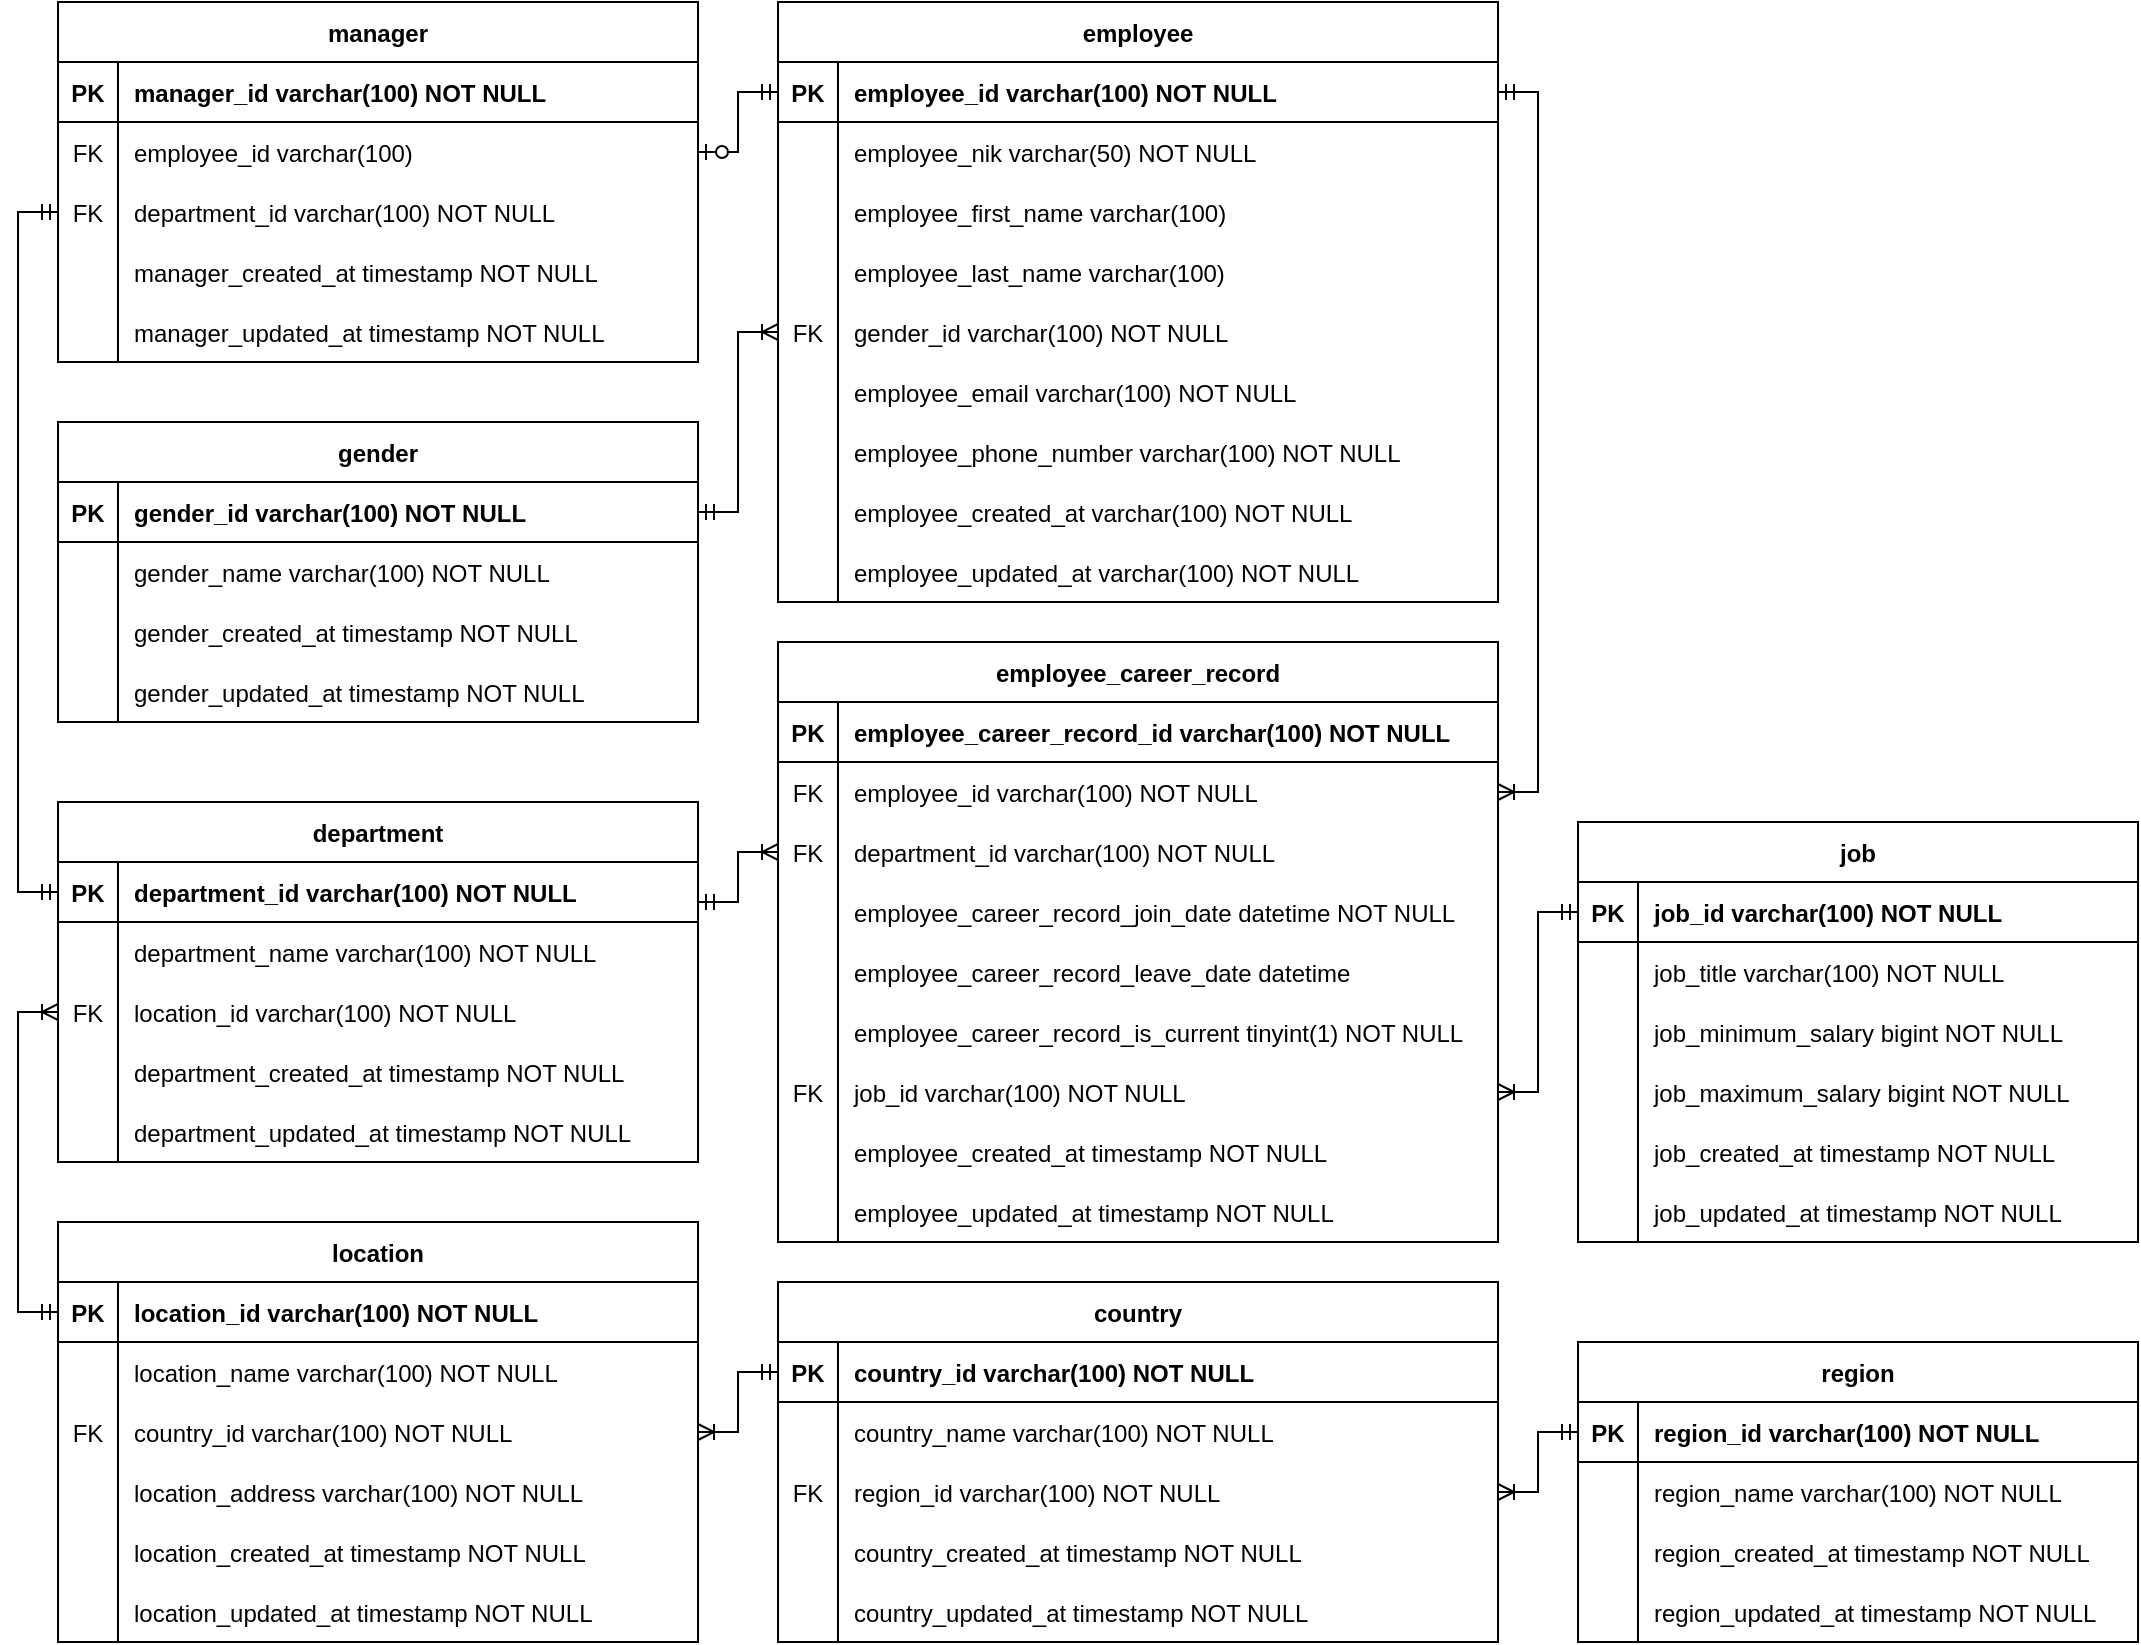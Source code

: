 <mxfile version="20.2.3" type="github">
  <diagram id="R2lEEEUBdFMjLlhIrx00" name="Page-1">
    <mxGraphModel dx="2128" dy="587" grid="1" gridSize="10" guides="1" tooltips="1" connect="1" arrows="1" fold="1" page="1" pageScale="1" pageWidth="850" pageHeight="1100" math="0" shadow="0" extFonts="Permanent Marker^https://fonts.googleapis.com/css?family=Permanent+Marker">
      <root>
        <mxCell id="0" />
        <mxCell id="1" parent="0" />
        <mxCell id="C-vyLk0tnHw3VtMMgP7b-23" value="employee" style="shape=table;startSize=30;container=1;collapsible=1;childLayout=tableLayout;fixedRows=1;rowLines=0;fontStyle=1;align=center;resizeLast=1;" parent="1" vertex="1">
          <mxGeometry x="-400" y="40" width="360" height="300" as="geometry" />
        </mxCell>
        <mxCell id="C-vyLk0tnHw3VtMMgP7b-24" value="" style="shape=partialRectangle;collapsible=0;dropTarget=0;pointerEvents=0;fillColor=none;points=[[0,0.5],[1,0.5]];portConstraint=eastwest;top=0;left=0;right=0;bottom=1;" parent="C-vyLk0tnHw3VtMMgP7b-23" vertex="1">
          <mxGeometry y="30" width="360" height="30" as="geometry" />
        </mxCell>
        <mxCell id="C-vyLk0tnHw3VtMMgP7b-25" value="PK" style="shape=partialRectangle;overflow=hidden;connectable=0;fillColor=none;top=0;left=0;bottom=0;right=0;fontStyle=1;" parent="C-vyLk0tnHw3VtMMgP7b-24" vertex="1">
          <mxGeometry width="30" height="30" as="geometry">
            <mxRectangle width="30" height="30" as="alternateBounds" />
          </mxGeometry>
        </mxCell>
        <mxCell id="C-vyLk0tnHw3VtMMgP7b-26" value="employee_id varchar(100) NOT NULL" style="shape=partialRectangle;overflow=hidden;connectable=0;fillColor=none;top=0;left=0;bottom=0;right=0;align=left;spacingLeft=6;fontStyle=1;" parent="C-vyLk0tnHw3VtMMgP7b-24" vertex="1">
          <mxGeometry x="30" width="330" height="30" as="geometry">
            <mxRectangle width="330" height="30" as="alternateBounds" />
          </mxGeometry>
        </mxCell>
        <mxCell id="C-vyLk0tnHw3VtMMgP7b-27" value="" style="shape=partialRectangle;collapsible=0;dropTarget=0;pointerEvents=0;fillColor=none;points=[[0,0.5],[1,0.5]];portConstraint=eastwest;top=0;left=0;right=0;bottom=0;" parent="C-vyLk0tnHw3VtMMgP7b-23" vertex="1">
          <mxGeometry y="60" width="360" height="30" as="geometry" />
        </mxCell>
        <mxCell id="C-vyLk0tnHw3VtMMgP7b-28" value="" style="shape=partialRectangle;overflow=hidden;connectable=0;fillColor=none;top=0;left=0;bottom=0;right=0;" parent="C-vyLk0tnHw3VtMMgP7b-27" vertex="1">
          <mxGeometry width="30" height="30" as="geometry">
            <mxRectangle width="30" height="30" as="alternateBounds" />
          </mxGeometry>
        </mxCell>
        <mxCell id="C-vyLk0tnHw3VtMMgP7b-29" value="employee_nik varchar(50) NOT NULL" style="shape=partialRectangle;overflow=hidden;connectable=0;fillColor=none;top=0;left=0;bottom=0;right=0;align=left;spacingLeft=6;points=[[0,0,0,0,0],[0,0.23,0,0,0],[0,0.5,0,0,0],[0,0.77,0,0,0],[0,1,0,0,0],[0.25,0,0,0,0],[0.25,1,0,0,0],[0.5,0,0,0,0],[0.5,1,0,0,0],[0.75,0,0,0,0],[0.75,1,0,0,0],[1,0,0,0,0],[1,0.27,0,0,0],[1,0.5,0,0,0],[1,0.77,0,0,0],[1,1,0,0,0]];" parent="C-vyLk0tnHw3VtMMgP7b-27" vertex="1">
          <mxGeometry x="30" width="330" height="30" as="geometry">
            <mxRectangle width="330" height="30" as="alternateBounds" />
          </mxGeometry>
        </mxCell>
        <mxCell id="ZlA72H0ykc_0ulimIhOE-7" value="" style="shape=partialRectangle;collapsible=0;dropTarget=0;pointerEvents=0;fillColor=none;points=[[0,0.5],[1,0.5]];portConstraint=eastwest;top=0;left=0;right=0;bottom=0;" parent="C-vyLk0tnHw3VtMMgP7b-23" vertex="1">
          <mxGeometry y="90" width="360" height="30" as="geometry" />
        </mxCell>
        <mxCell id="ZlA72H0ykc_0ulimIhOE-8" value="" style="shape=partialRectangle;overflow=hidden;connectable=0;fillColor=none;top=0;left=0;bottom=0;right=0;" parent="ZlA72H0ykc_0ulimIhOE-7" vertex="1">
          <mxGeometry width="30" height="30" as="geometry">
            <mxRectangle width="30" height="30" as="alternateBounds" />
          </mxGeometry>
        </mxCell>
        <mxCell id="ZlA72H0ykc_0ulimIhOE-9" value="employee_first_name varchar(100)" style="shape=partialRectangle;overflow=hidden;connectable=0;fillColor=none;top=0;left=0;bottom=0;right=0;align=left;spacingLeft=6;" parent="ZlA72H0ykc_0ulimIhOE-7" vertex="1">
          <mxGeometry x="30" width="330" height="30" as="geometry">
            <mxRectangle width="330" height="30" as="alternateBounds" />
          </mxGeometry>
        </mxCell>
        <mxCell id="ZlA72H0ykc_0ulimIhOE-1" value="" style="shape=partialRectangle;collapsible=0;dropTarget=0;pointerEvents=0;fillColor=none;points=[[0,0.5],[1,0.5]];portConstraint=eastwest;top=0;left=0;right=0;bottom=0;" parent="C-vyLk0tnHw3VtMMgP7b-23" vertex="1">
          <mxGeometry y="120" width="360" height="30" as="geometry" />
        </mxCell>
        <mxCell id="ZlA72H0ykc_0ulimIhOE-2" value="" style="shape=partialRectangle;overflow=hidden;connectable=0;fillColor=none;top=0;left=0;bottom=0;right=0;" parent="ZlA72H0ykc_0ulimIhOE-1" vertex="1">
          <mxGeometry width="30" height="30" as="geometry">
            <mxRectangle width="30" height="30" as="alternateBounds" />
          </mxGeometry>
        </mxCell>
        <mxCell id="ZlA72H0ykc_0ulimIhOE-3" value="employee_last_name varchar(100) " style="shape=partialRectangle;overflow=hidden;connectable=0;fillColor=none;top=0;left=0;bottom=0;right=0;align=left;spacingLeft=6;" parent="ZlA72H0ykc_0ulimIhOE-1" vertex="1">
          <mxGeometry x="30" width="330" height="30" as="geometry">
            <mxRectangle width="330" height="30" as="alternateBounds" />
          </mxGeometry>
        </mxCell>
        <mxCell id="ZlA72H0ykc_0ulimIhOE-4" value="" style="shape=partialRectangle;collapsible=0;dropTarget=0;pointerEvents=0;fillColor=none;points=[[0,0.5],[1,0.5]];portConstraint=eastwest;top=0;left=0;right=0;bottom=0;" parent="C-vyLk0tnHw3VtMMgP7b-23" vertex="1">
          <mxGeometry y="150" width="360" height="30" as="geometry" />
        </mxCell>
        <mxCell id="ZlA72H0ykc_0ulimIhOE-5" value="FK" style="shape=partialRectangle;overflow=hidden;connectable=0;fillColor=none;top=0;left=0;bottom=0;right=0;" parent="ZlA72H0ykc_0ulimIhOE-4" vertex="1">
          <mxGeometry width="30" height="30" as="geometry">
            <mxRectangle width="30" height="30" as="alternateBounds" />
          </mxGeometry>
        </mxCell>
        <mxCell id="ZlA72H0ykc_0ulimIhOE-6" value="gender_id varchar(100) NOT NULL" style="shape=partialRectangle;overflow=hidden;connectable=0;fillColor=none;top=0;left=0;bottom=0;right=0;align=left;spacingLeft=6;" parent="ZlA72H0ykc_0ulimIhOE-4" vertex="1">
          <mxGeometry x="30" width="330" height="30" as="geometry">
            <mxRectangle width="330" height="30" as="alternateBounds" />
          </mxGeometry>
        </mxCell>
        <mxCell id="ZlA72H0ykc_0ulimIhOE-37" value="" style="shape=partialRectangle;collapsible=0;dropTarget=0;pointerEvents=0;fillColor=none;points=[[0,0.5],[1,0.5]];portConstraint=eastwest;top=0;left=0;right=0;bottom=0;" parent="C-vyLk0tnHw3VtMMgP7b-23" vertex="1">
          <mxGeometry y="180" width="360" height="30" as="geometry" />
        </mxCell>
        <mxCell id="ZlA72H0ykc_0ulimIhOE-38" value="" style="shape=partialRectangle;overflow=hidden;connectable=0;fillColor=none;top=0;left=0;bottom=0;right=0;" parent="ZlA72H0ykc_0ulimIhOE-37" vertex="1">
          <mxGeometry width="30" height="30" as="geometry">
            <mxRectangle width="30" height="30" as="alternateBounds" />
          </mxGeometry>
        </mxCell>
        <mxCell id="ZlA72H0ykc_0ulimIhOE-39" value="employee_email varchar(100) NOT NULL" style="shape=partialRectangle;overflow=hidden;connectable=0;fillColor=none;top=0;left=0;bottom=0;right=0;align=left;spacingLeft=6;" parent="ZlA72H0ykc_0ulimIhOE-37" vertex="1">
          <mxGeometry x="30" width="330" height="30" as="geometry">
            <mxRectangle width="330" height="30" as="alternateBounds" />
          </mxGeometry>
        </mxCell>
        <mxCell id="ZlA72H0ykc_0ulimIhOE-40" value="" style="shape=partialRectangle;collapsible=0;dropTarget=0;pointerEvents=0;fillColor=none;points=[[0,0.5],[1,0.5]];portConstraint=eastwest;top=0;left=0;right=0;bottom=0;" parent="C-vyLk0tnHw3VtMMgP7b-23" vertex="1">
          <mxGeometry y="210" width="360" height="30" as="geometry" />
        </mxCell>
        <mxCell id="ZlA72H0ykc_0ulimIhOE-41" value="" style="shape=partialRectangle;overflow=hidden;connectable=0;fillColor=none;top=0;left=0;bottom=0;right=0;" parent="ZlA72H0ykc_0ulimIhOE-40" vertex="1">
          <mxGeometry width="30" height="30" as="geometry">
            <mxRectangle width="30" height="30" as="alternateBounds" />
          </mxGeometry>
        </mxCell>
        <mxCell id="ZlA72H0ykc_0ulimIhOE-42" value="employee_phone_number varchar(100) NOT NULL" style="shape=partialRectangle;overflow=hidden;connectable=0;fillColor=none;top=0;left=0;bottom=0;right=0;align=left;spacingLeft=6;" parent="ZlA72H0ykc_0ulimIhOE-40" vertex="1">
          <mxGeometry x="30" width="330" height="30" as="geometry">
            <mxRectangle width="330" height="30" as="alternateBounds" />
          </mxGeometry>
        </mxCell>
        <mxCell id="ZlA72H0ykc_0ulimIhOE-46" value="" style="shape=partialRectangle;collapsible=0;dropTarget=0;pointerEvents=0;fillColor=none;points=[[0,0.5],[1,0.5]];portConstraint=eastwest;top=0;left=0;right=0;bottom=0;" parent="C-vyLk0tnHw3VtMMgP7b-23" vertex="1">
          <mxGeometry y="240" width="360" height="30" as="geometry" />
        </mxCell>
        <mxCell id="ZlA72H0ykc_0ulimIhOE-47" value="" style="shape=partialRectangle;overflow=hidden;connectable=0;fillColor=none;top=0;left=0;bottom=0;right=0;" parent="ZlA72H0ykc_0ulimIhOE-46" vertex="1">
          <mxGeometry width="30" height="30" as="geometry">
            <mxRectangle width="30" height="30" as="alternateBounds" />
          </mxGeometry>
        </mxCell>
        <mxCell id="ZlA72H0ykc_0ulimIhOE-48" value="employee_created_at varchar(100) NOT NULL" style="shape=partialRectangle;overflow=hidden;connectable=0;fillColor=none;top=0;left=0;bottom=0;right=0;align=left;spacingLeft=6;" parent="ZlA72H0ykc_0ulimIhOE-46" vertex="1">
          <mxGeometry x="30" width="330" height="30" as="geometry">
            <mxRectangle width="330" height="30" as="alternateBounds" />
          </mxGeometry>
        </mxCell>
        <mxCell id="ZlA72H0ykc_0ulimIhOE-49" value="" style="shape=partialRectangle;collapsible=0;dropTarget=0;pointerEvents=0;fillColor=none;points=[[0,0.5],[1,0.5]];portConstraint=eastwest;top=0;left=0;right=0;bottom=0;" parent="C-vyLk0tnHw3VtMMgP7b-23" vertex="1">
          <mxGeometry y="270" width="360" height="30" as="geometry" />
        </mxCell>
        <mxCell id="ZlA72H0ykc_0ulimIhOE-50" value="" style="shape=partialRectangle;overflow=hidden;connectable=0;fillColor=none;top=0;left=0;bottom=0;right=0;" parent="ZlA72H0ykc_0ulimIhOE-49" vertex="1">
          <mxGeometry width="30" height="30" as="geometry">
            <mxRectangle width="30" height="30" as="alternateBounds" />
          </mxGeometry>
        </mxCell>
        <mxCell id="ZlA72H0ykc_0ulimIhOE-51" value="employee_updated_at varchar(100) NOT NULL" style="shape=partialRectangle;overflow=hidden;connectable=0;fillColor=none;top=0;left=0;bottom=0;right=0;align=left;spacingLeft=6;" parent="ZlA72H0ykc_0ulimIhOE-49" vertex="1">
          <mxGeometry x="30" width="330" height="30" as="geometry">
            <mxRectangle width="330" height="30" as="alternateBounds" />
          </mxGeometry>
        </mxCell>
        <mxCell id="ZlA72H0ykc_0ulimIhOE-10" value="gender" style="shape=table;startSize=30;container=1;collapsible=1;childLayout=tableLayout;fixedRows=1;rowLines=0;fontStyle=1;align=center;resizeLast=1;" parent="1" vertex="1">
          <mxGeometry x="-760" y="250" width="320" height="150" as="geometry" />
        </mxCell>
        <mxCell id="ZlA72H0ykc_0ulimIhOE-11" value="" style="shape=partialRectangle;collapsible=0;dropTarget=0;pointerEvents=0;fillColor=none;points=[[0,0.5],[1,0.5]];portConstraint=eastwest;top=0;left=0;right=0;bottom=1;" parent="ZlA72H0ykc_0ulimIhOE-10" vertex="1">
          <mxGeometry y="30" width="320" height="30" as="geometry" />
        </mxCell>
        <mxCell id="ZlA72H0ykc_0ulimIhOE-12" value="PK" style="shape=partialRectangle;overflow=hidden;connectable=0;fillColor=none;top=0;left=0;bottom=0;right=0;fontStyle=1;" parent="ZlA72H0ykc_0ulimIhOE-11" vertex="1">
          <mxGeometry width="30" height="30" as="geometry">
            <mxRectangle width="30" height="30" as="alternateBounds" />
          </mxGeometry>
        </mxCell>
        <mxCell id="ZlA72H0ykc_0ulimIhOE-13" value="gender_id varchar(100) NOT NULL " style="shape=partialRectangle;overflow=hidden;connectable=0;fillColor=none;top=0;left=0;bottom=0;right=0;align=left;spacingLeft=6;fontStyle=1;" parent="ZlA72H0ykc_0ulimIhOE-11" vertex="1">
          <mxGeometry x="30" width="290" height="30" as="geometry">
            <mxRectangle width="290" height="30" as="alternateBounds" />
          </mxGeometry>
        </mxCell>
        <mxCell id="ZlA72H0ykc_0ulimIhOE-14" value="" style="shape=partialRectangle;collapsible=0;dropTarget=0;pointerEvents=0;fillColor=none;points=[[0,0.5],[1,0.5]];portConstraint=eastwest;top=0;left=0;right=0;bottom=0;" parent="ZlA72H0ykc_0ulimIhOE-10" vertex="1">
          <mxGeometry y="60" width="320" height="30" as="geometry" />
        </mxCell>
        <mxCell id="ZlA72H0ykc_0ulimIhOE-15" value="" style="shape=partialRectangle;overflow=hidden;connectable=0;fillColor=none;top=0;left=0;bottom=0;right=0;" parent="ZlA72H0ykc_0ulimIhOE-14" vertex="1">
          <mxGeometry width="30" height="30" as="geometry">
            <mxRectangle width="30" height="30" as="alternateBounds" />
          </mxGeometry>
        </mxCell>
        <mxCell id="ZlA72H0ykc_0ulimIhOE-16" value="gender_name varchar(100) NOT NULL" style="shape=partialRectangle;overflow=hidden;connectable=0;fillColor=none;top=0;left=0;bottom=0;right=0;align=left;spacingLeft=6;" parent="ZlA72H0ykc_0ulimIhOE-14" vertex="1">
          <mxGeometry x="30" width="290" height="30" as="geometry">
            <mxRectangle width="290" height="30" as="alternateBounds" />
          </mxGeometry>
        </mxCell>
        <mxCell id="ZlA72H0ykc_0ulimIhOE-17" value="" style="shape=partialRectangle;collapsible=0;dropTarget=0;pointerEvents=0;fillColor=none;points=[[0,0.5],[1,0.5]];portConstraint=eastwest;top=0;left=0;right=0;bottom=0;" parent="ZlA72H0ykc_0ulimIhOE-10" vertex="1">
          <mxGeometry y="90" width="320" height="30" as="geometry" />
        </mxCell>
        <mxCell id="ZlA72H0ykc_0ulimIhOE-18" value="" style="shape=partialRectangle;overflow=hidden;connectable=0;fillColor=none;top=0;left=0;bottom=0;right=0;" parent="ZlA72H0ykc_0ulimIhOE-17" vertex="1">
          <mxGeometry width="30" height="30" as="geometry">
            <mxRectangle width="30" height="30" as="alternateBounds" />
          </mxGeometry>
        </mxCell>
        <mxCell id="ZlA72H0ykc_0ulimIhOE-19" value="gender_created_at timestamp NOT NULL" style="shape=partialRectangle;overflow=hidden;connectable=0;fillColor=none;top=0;left=0;bottom=0;right=0;align=left;spacingLeft=6;" parent="ZlA72H0ykc_0ulimIhOE-17" vertex="1">
          <mxGeometry x="30" width="290" height="30" as="geometry">
            <mxRectangle width="290" height="30" as="alternateBounds" />
          </mxGeometry>
        </mxCell>
        <mxCell id="ZlA72H0ykc_0ulimIhOE-20" value="" style="shape=partialRectangle;collapsible=0;dropTarget=0;pointerEvents=0;fillColor=none;points=[[0,0.5],[1,0.5]];portConstraint=eastwest;top=0;left=0;right=0;bottom=0;" parent="ZlA72H0ykc_0ulimIhOE-10" vertex="1">
          <mxGeometry y="120" width="320" height="30" as="geometry" />
        </mxCell>
        <mxCell id="ZlA72H0ykc_0ulimIhOE-21" value="" style="shape=partialRectangle;overflow=hidden;connectable=0;fillColor=none;top=0;left=0;bottom=0;right=0;" parent="ZlA72H0ykc_0ulimIhOE-20" vertex="1">
          <mxGeometry width="30" height="30" as="geometry">
            <mxRectangle width="30" height="30" as="alternateBounds" />
          </mxGeometry>
        </mxCell>
        <mxCell id="ZlA72H0ykc_0ulimIhOE-22" value="gender_updated_at timestamp NOT NULL" style="shape=partialRectangle;overflow=hidden;connectable=0;fillColor=none;top=0;left=0;bottom=0;right=0;align=left;spacingLeft=6;" parent="ZlA72H0ykc_0ulimIhOE-20" vertex="1">
          <mxGeometry x="30" width="290" height="30" as="geometry">
            <mxRectangle width="290" height="30" as="alternateBounds" />
          </mxGeometry>
        </mxCell>
        <mxCell id="ZlA72H0ykc_0ulimIhOE-87" value="department" style="shape=table;startSize=30;container=1;collapsible=1;childLayout=tableLayout;fixedRows=1;rowLines=0;fontStyle=1;align=center;resizeLast=1;" parent="1" vertex="1">
          <mxGeometry x="-760" y="440" width="320" height="180" as="geometry" />
        </mxCell>
        <mxCell id="ZlA72H0ykc_0ulimIhOE-88" value="" style="shape=partialRectangle;collapsible=0;dropTarget=0;pointerEvents=0;fillColor=none;points=[[0,0.5],[1,0.5]];portConstraint=eastwest;top=0;left=0;right=0;bottom=1;" parent="ZlA72H0ykc_0ulimIhOE-87" vertex="1">
          <mxGeometry y="30" width="320" height="30" as="geometry" />
        </mxCell>
        <mxCell id="ZlA72H0ykc_0ulimIhOE-89" value="PK" style="shape=partialRectangle;overflow=hidden;connectable=0;fillColor=none;top=0;left=0;bottom=0;right=0;fontStyle=1;" parent="ZlA72H0ykc_0ulimIhOE-88" vertex="1">
          <mxGeometry width="30" height="30" as="geometry">
            <mxRectangle width="30" height="30" as="alternateBounds" />
          </mxGeometry>
        </mxCell>
        <mxCell id="ZlA72H0ykc_0ulimIhOE-90" value="department_id varchar(100) NOT NULL " style="shape=partialRectangle;overflow=hidden;connectable=0;fillColor=none;top=0;left=0;bottom=0;right=0;align=left;spacingLeft=6;fontStyle=1;" parent="ZlA72H0ykc_0ulimIhOE-88" vertex="1">
          <mxGeometry x="30" width="290" height="30" as="geometry">
            <mxRectangle width="290" height="30" as="alternateBounds" />
          </mxGeometry>
        </mxCell>
        <mxCell id="ZlA72H0ykc_0ulimIhOE-91" value="" style="shape=partialRectangle;collapsible=0;dropTarget=0;pointerEvents=0;fillColor=none;points=[[0,0.5],[1,0.5]];portConstraint=eastwest;top=0;left=0;right=0;bottom=0;" parent="ZlA72H0ykc_0ulimIhOE-87" vertex="1">
          <mxGeometry y="60" width="320" height="30" as="geometry" />
        </mxCell>
        <mxCell id="ZlA72H0ykc_0ulimIhOE-92" value="" style="shape=partialRectangle;overflow=hidden;connectable=0;fillColor=none;top=0;left=0;bottom=0;right=0;" parent="ZlA72H0ykc_0ulimIhOE-91" vertex="1">
          <mxGeometry width="30" height="30" as="geometry">
            <mxRectangle width="30" height="30" as="alternateBounds" />
          </mxGeometry>
        </mxCell>
        <mxCell id="ZlA72H0ykc_0ulimIhOE-93" value="department_name varchar(100) NOT NULL" style="shape=partialRectangle;overflow=hidden;connectable=0;fillColor=none;top=0;left=0;bottom=0;right=0;align=left;spacingLeft=6;" parent="ZlA72H0ykc_0ulimIhOE-91" vertex="1">
          <mxGeometry x="30" width="290" height="30" as="geometry">
            <mxRectangle width="290" height="30" as="alternateBounds" />
          </mxGeometry>
        </mxCell>
        <mxCell id="ZlA72H0ykc_0ulimIhOE-162" value="" style="shape=partialRectangle;collapsible=0;dropTarget=0;pointerEvents=0;fillColor=none;points=[[0,0.5],[1,0.5]];portConstraint=eastwest;top=0;left=0;right=0;bottom=0;" parent="ZlA72H0ykc_0ulimIhOE-87" vertex="1">
          <mxGeometry y="90" width="320" height="30" as="geometry" />
        </mxCell>
        <mxCell id="ZlA72H0ykc_0ulimIhOE-163" value="FK" style="shape=partialRectangle;overflow=hidden;connectable=0;fillColor=none;top=0;left=0;bottom=0;right=0;" parent="ZlA72H0ykc_0ulimIhOE-162" vertex="1">
          <mxGeometry width="30" height="30" as="geometry">
            <mxRectangle width="30" height="30" as="alternateBounds" />
          </mxGeometry>
        </mxCell>
        <mxCell id="ZlA72H0ykc_0ulimIhOE-164" value="location_id varchar(100) NOT NULL" style="shape=partialRectangle;overflow=hidden;connectable=0;fillColor=none;top=0;left=0;bottom=0;right=0;align=left;spacingLeft=6;" parent="ZlA72H0ykc_0ulimIhOE-162" vertex="1">
          <mxGeometry x="30" width="290" height="30" as="geometry">
            <mxRectangle width="290" height="30" as="alternateBounds" />
          </mxGeometry>
        </mxCell>
        <mxCell id="ZlA72H0ykc_0ulimIhOE-94" value="" style="shape=partialRectangle;collapsible=0;dropTarget=0;pointerEvents=0;fillColor=none;points=[[0,0.5],[1,0.5]];portConstraint=eastwest;top=0;left=0;right=0;bottom=0;" parent="ZlA72H0ykc_0ulimIhOE-87" vertex="1">
          <mxGeometry y="120" width="320" height="30" as="geometry" />
        </mxCell>
        <mxCell id="ZlA72H0ykc_0ulimIhOE-95" value="" style="shape=partialRectangle;overflow=hidden;connectable=0;fillColor=none;top=0;left=0;bottom=0;right=0;" parent="ZlA72H0ykc_0ulimIhOE-94" vertex="1">
          <mxGeometry width="30" height="30" as="geometry">
            <mxRectangle width="30" height="30" as="alternateBounds" />
          </mxGeometry>
        </mxCell>
        <mxCell id="ZlA72H0ykc_0ulimIhOE-96" value="department_created_at timestamp NOT NULL" style="shape=partialRectangle;overflow=hidden;connectable=0;fillColor=none;top=0;left=0;bottom=0;right=0;align=left;spacingLeft=6;" parent="ZlA72H0ykc_0ulimIhOE-94" vertex="1">
          <mxGeometry x="30" width="290" height="30" as="geometry">
            <mxRectangle width="290" height="30" as="alternateBounds" />
          </mxGeometry>
        </mxCell>
        <mxCell id="ZlA72H0ykc_0ulimIhOE-97" value="" style="shape=partialRectangle;collapsible=0;dropTarget=0;pointerEvents=0;fillColor=none;points=[[0,0.5],[1,0.5]];portConstraint=eastwest;top=0;left=0;right=0;bottom=0;" parent="ZlA72H0ykc_0ulimIhOE-87" vertex="1">
          <mxGeometry y="150" width="320" height="30" as="geometry" />
        </mxCell>
        <mxCell id="ZlA72H0ykc_0ulimIhOE-98" value="" style="shape=partialRectangle;overflow=hidden;connectable=0;fillColor=none;top=0;left=0;bottom=0;right=0;" parent="ZlA72H0ykc_0ulimIhOE-97" vertex="1">
          <mxGeometry width="30" height="30" as="geometry">
            <mxRectangle width="30" height="30" as="alternateBounds" />
          </mxGeometry>
        </mxCell>
        <mxCell id="ZlA72H0ykc_0ulimIhOE-99" value="department_updated_at timestamp NOT NULL" style="shape=partialRectangle;overflow=hidden;connectable=0;fillColor=none;top=0;left=0;bottom=0;right=0;align=left;spacingLeft=6;" parent="ZlA72H0ykc_0ulimIhOE-97" vertex="1">
          <mxGeometry x="30" width="290" height="30" as="geometry">
            <mxRectangle width="290" height="30" as="alternateBounds" />
          </mxGeometry>
        </mxCell>
        <mxCell id="ZlA72H0ykc_0ulimIhOE-100" value="manager" style="shape=table;startSize=30;container=1;collapsible=1;childLayout=tableLayout;fixedRows=1;rowLines=0;fontStyle=1;align=center;resizeLast=1;" parent="1" vertex="1">
          <mxGeometry x="-760" y="40" width="320" height="180" as="geometry" />
        </mxCell>
        <mxCell id="ZlA72H0ykc_0ulimIhOE-101" value="" style="shape=partialRectangle;collapsible=0;dropTarget=0;pointerEvents=0;fillColor=none;points=[[0,0.5],[1,0.5]];portConstraint=eastwest;top=0;left=0;right=0;bottom=1;" parent="ZlA72H0ykc_0ulimIhOE-100" vertex="1">
          <mxGeometry y="30" width="320" height="30" as="geometry" />
        </mxCell>
        <mxCell id="ZlA72H0ykc_0ulimIhOE-102" value="PK" style="shape=partialRectangle;overflow=hidden;connectable=0;fillColor=none;top=0;left=0;bottom=0;right=0;fontStyle=1;" parent="ZlA72H0ykc_0ulimIhOE-101" vertex="1">
          <mxGeometry width="30" height="30" as="geometry">
            <mxRectangle width="30" height="30" as="alternateBounds" />
          </mxGeometry>
        </mxCell>
        <mxCell id="ZlA72H0ykc_0ulimIhOE-103" value="manager_id varchar(100) NOT NULL " style="shape=partialRectangle;overflow=hidden;connectable=0;fillColor=none;top=0;left=0;bottom=0;right=0;align=left;spacingLeft=6;fontStyle=1;" parent="ZlA72H0ykc_0ulimIhOE-101" vertex="1">
          <mxGeometry x="30" width="290" height="30" as="geometry">
            <mxRectangle width="290" height="30" as="alternateBounds" />
          </mxGeometry>
        </mxCell>
        <mxCell id="ZlA72H0ykc_0ulimIhOE-104" value="" style="shape=partialRectangle;collapsible=0;dropTarget=0;pointerEvents=0;fillColor=none;points=[[0,0.5],[1,0.5]];portConstraint=eastwest;top=0;left=0;right=0;bottom=0;" parent="ZlA72H0ykc_0ulimIhOE-100" vertex="1">
          <mxGeometry y="60" width="320" height="30" as="geometry" />
        </mxCell>
        <mxCell id="ZlA72H0ykc_0ulimIhOE-105" value="FK" style="shape=partialRectangle;overflow=hidden;connectable=0;fillColor=none;top=0;left=0;bottom=0;right=0;" parent="ZlA72H0ykc_0ulimIhOE-104" vertex="1">
          <mxGeometry width="30" height="30" as="geometry">
            <mxRectangle width="30" height="30" as="alternateBounds" />
          </mxGeometry>
        </mxCell>
        <mxCell id="ZlA72H0ykc_0ulimIhOE-106" value="employee_id varchar(100)" style="shape=partialRectangle;overflow=hidden;connectable=0;fillColor=none;top=0;left=0;bottom=0;right=0;align=left;spacingLeft=6;" parent="ZlA72H0ykc_0ulimIhOE-104" vertex="1">
          <mxGeometry x="30" width="290" height="30" as="geometry">
            <mxRectangle width="290" height="30" as="alternateBounds" />
          </mxGeometry>
        </mxCell>
        <mxCell id="ZlA72H0ykc_0ulimIhOE-113" value="" style="shape=partialRectangle;collapsible=0;dropTarget=0;pointerEvents=0;fillColor=none;points=[[0,0.5],[1,0.5]];portConstraint=eastwest;top=0;left=0;right=0;bottom=0;" parent="ZlA72H0ykc_0ulimIhOE-100" vertex="1">
          <mxGeometry y="90" width="320" height="30" as="geometry" />
        </mxCell>
        <mxCell id="ZlA72H0ykc_0ulimIhOE-114" value="FK" style="shape=partialRectangle;overflow=hidden;connectable=0;fillColor=none;top=0;left=0;bottom=0;right=0;" parent="ZlA72H0ykc_0ulimIhOE-113" vertex="1">
          <mxGeometry width="30" height="30" as="geometry">
            <mxRectangle width="30" height="30" as="alternateBounds" />
          </mxGeometry>
        </mxCell>
        <mxCell id="ZlA72H0ykc_0ulimIhOE-115" value="department_id varchar(100) NOT NULL" style="shape=partialRectangle;overflow=hidden;connectable=0;fillColor=none;top=0;left=0;bottom=0;right=0;align=left;spacingLeft=6;" parent="ZlA72H0ykc_0ulimIhOE-113" vertex="1">
          <mxGeometry x="30" width="290" height="30" as="geometry">
            <mxRectangle width="290" height="30" as="alternateBounds" />
          </mxGeometry>
        </mxCell>
        <mxCell id="ZlA72H0ykc_0ulimIhOE-107" value="" style="shape=partialRectangle;collapsible=0;dropTarget=0;pointerEvents=0;fillColor=none;points=[[0,0.5],[1,0.5]];portConstraint=eastwest;top=0;left=0;right=0;bottom=0;" parent="ZlA72H0ykc_0ulimIhOE-100" vertex="1">
          <mxGeometry y="120" width="320" height="30" as="geometry" />
        </mxCell>
        <mxCell id="ZlA72H0ykc_0ulimIhOE-108" value="" style="shape=partialRectangle;overflow=hidden;connectable=0;fillColor=none;top=0;left=0;bottom=0;right=0;" parent="ZlA72H0ykc_0ulimIhOE-107" vertex="1">
          <mxGeometry width="30" height="30" as="geometry">
            <mxRectangle width="30" height="30" as="alternateBounds" />
          </mxGeometry>
        </mxCell>
        <mxCell id="ZlA72H0ykc_0ulimIhOE-109" value="manager_created_at timestamp NOT NULL" style="shape=partialRectangle;overflow=hidden;connectable=0;fillColor=none;top=0;left=0;bottom=0;right=0;align=left;spacingLeft=6;" parent="ZlA72H0ykc_0ulimIhOE-107" vertex="1">
          <mxGeometry x="30" width="290" height="30" as="geometry">
            <mxRectangle width="290" height="30" as="alternateBounds" />
          </mxGeometry>
        </mxCell>
        <mxCell id="ZlA72H0ykc_0ulimIhOE-110" value="" style="shape=partialRectangle;collapsible=0;dropTarget=0;pointerEvents=0;fillColor=none;points=[[0,0.5],[1,0.5]];portConstraint=eastwest;top=0;left=0;right=0;bottom=0;" parent="ZlA72H0ykc_0ulimIhOE-100" vertex="1">
          <mxGeometry y="150" width="320" height="30" as="geometry" />
        </mxCell>
        <mxCell id="ZlA72H0ykc_0ulimIhOE-111" value="" style="shape=partialRectangle;overflow=hidden;connectable=0;fillColor=none;top=0;left=0;bottom=0;right=0;" parent="ZlA72H0ykc_0ulimIhOE-110" vertex="1">
          <mxGeometry width="30" height="30" as="geometry">
            <mxRectangle width="30" height="30" as="alternateBounds" />
          </mxGeometry>
        </mxCell>
        <mxCell id="ZlA72H0ykc_0ulimIhOE-112" value="manager_updated_at timestamp NOT NULL" style="shape=partialRectangle;overflow=hidden;connectable=0;fillColor=none;top=0;left=0;bottom=0;right=0;align=left;spacingLeft=6;" parent="ZlA72H0ykc_0ulimIhOE-110" vertex="1">
          <mxGeometry x="30" width="290" height="30" as="geometry">
            <mxRectangle width="290" height="30" as="alternateBounds" />
          </mxGeometry>
        </mxCell>
        <mxCell id="ZlA72H0ykc_0ulimIhOE-117" value="employee_career_record" style="shape=table;startSize=30;container=1;collapsible=1;childLayout=tableLayout;fixedRows=1;rowLines=0;fontStyle=1;align=center;resizeLast=1;" parent="1" vertex="1">
          <mxGeometry x="-400" y="360" width="360" height="300" as="geometry" />
        </mxCell>
        <mxCell id="ZlA72H0ykc_0ulimIhOE-118" value="" style="shape=partialRectangle;collapsible=0;dropTarget=0;pointerEvents=0;fillColor=none;points=[[0,0.5],[1,0.5]];portConstraint=eastwest;top=0;left=0;right=0;bottom=1;" parent="ZlA72H0ykc_0ulimIhOE-117" vertex="1">
          <mxGeometry y="30" width="360" height="30" as="geometry" />
        </mxCell>
        <mxCell id="ZlA72H0ykc_0ulimIhOE-119" value="PK" style="shape=partialRectangle;overflow=hidden;connectable=0;fillColor=none;top=0;left=0;bottom=0;right=0;fontStyle=1;" parent="ZlA72H0ykc_0ulimIhOE-118" vertex="1">
          <mxGeometry width="30" height="30" as="geometry">
            <mxRectangle width="30" height="30" as="alternateBounds" />
          </mxGeometry>
        </mxCell>
        <mxCell id="ZlA72H0ykc_0ulimIhOE-120" value="employee_career_record_id varchar(100) NOT NULL " style="shape=partialRectangle;overflow=hidden;connectable=0;fillColor=none;top=0;left=0;bottom=0;right=0;align=left;spacingLeft=6;fontStyle=1;" parent="ZlA72H0ykc_0ulimIhOE-118" vertex="1">
          <mxGeometry x="30" width="330" height="30" as="geometry">
            <mxRectangle width="330" height="30" as="alternateBounds" />
          </mxGeometry>
        </mxCell>
        <mxCell id="ZlA72H0ykc_0ulimIhOE-121" value="" style="shape=partialRectangle;collapsible=0;dropTarget=0;pointerEvents=0;fillColor=none;points=[[0,0.5],[1,0.5]];portConstraint=eastwest;top=0;left=0;right=0;bottom=0;" parent="ZlA72H0ykc_0ulimIhOE-117" vertex="1">
          <mxGeometry y="60" width="360" height="30" as="geometry" />
        </mxCell>
        <mxCell id="ZlA72H0ykc_0ulimIhOE-122" value="FK" style="shape=partialRectangle;overflow=hidden;connectable=0;fillColor=none;top=0;left=0;bottom=0;right=0;" parent="ZlA72H0ykc_0ulimIhOE-121" vertex="1">
          <mxGeometry width="30" height="30" as="geometry">
            <mxRectangle width="30" height="30" as="alternateBounds" />
          </mxGeometry>
        </mxCell>
        <mxCell id="ZlA72H0ykc_0ulimIhOE-123" value="employee_id varchar(100) NOT NULL" style="shape=partialRectangle;overflow=hidden;connectable=0;fillColor=none;top=0;left=0;bottom=0;right=0;align=left;spacingLeft=6;" parent="ZlA72H0ykc_0ulimIhOE-121" vertex="1">
          <mxGeometry x="30" width="330" height="30" as="geometry">
            <mxRectangle width="330" height="30" as="alternateBounds" />
          </mxGeometry>
        </mxCell>
        <mxCell id="ZlA72H0ykc_0ulimIhOE-132" value="" style="shape=partialRectangle;collapsible=0;dropTarget=0;pointerEvents=0;fillColor=none;points=[[0,0.5],[1,0.5]];portConstraint=eastwest;top=0;left=0;right=0;bottom=0;" parent="ZlA72H0ykc_0ulimIhOE-117" vertex="1">
          <mxGeometry y="90" width="360" height="30" as="geometry" />
        </mxCell>
        <mxCell id="ZlA72H0ykc_0ulimIhOE-133" value="FK" style="shape=partialRectangle;overflow=hidden;connectable=0;fillColor=none;top=0;left=0;bottom=0;right=0;" parent="ZlA72H0ykc_0ulimIhOE-132" vertex="1">
          <mxGeometry width="30" height="30" as="geometry">
            <mxRectangle width="30" height="30" as="alternateBounds" />
          </mxGeometry>
        </mxCell>
        <mxCell id="ZlA72H0ykc_0ulimIhOE-134" value="department_id varchar(100) NOT NULL" style="shape=partialRectangle;overflow=hidden;connectable=0;fillColor=none;top=0;left=0;bottom=0;right=0;align=left;spacingLeft=6;" parent="ZlA72H0ykc_0ulimIhOE-132" vertex="1">
          <mxGeometry x="30" width="330" height="30" as="geometry">
            <mxRectangle width="330" height="30" as="alternateBounds" />
          </mxGeometry>
        </mxCell>
        <mxCell id="ZlA72H0ykc_0ulimIhOE-137" value="" style="shape=partialRectangle;collapsible=0;dropTarget=0;pointerEvents=0;fillColor=none;points=[[0,0.5],[1,0.5]];portConstraint=eastwest;top=0;left=0;right=0;bottom=0;" parent="ZlA72H0ykc_0ulimIhOE-117" vertex="1">
          <mxGeometry y="120" width="360" height="30" as="geometry" />
        </mxCell>
        <mxCell id="ZlA72H0ykc_0ulimIhOE-138" value="" style="shape=partialRectangle;overflow=hidden;connectable=0;fillColor=none;top=0;left=0;bottom=0;right=0;" parent="ZlA72H0ykc_0ulimIhOE-137" vertex="1">
          <mxGeometry width="30" height="30" as="geometry">
            <mxRectangle width="30" height="30" as="alternateBounds" />
          </mxGeometry>
        </mxCell>
        <mxCell id="ZlA72H0ykc_0ulimIhOE-139" value="employee_career_record_join_date datetime NOT NULL" style="shape=partialRectangle;overflow=hidden;connectable=0;fillColor=none;top=0;left=0;bottom=0;right=0;align=left;spacingLeft=6;" parent="ZlA72H0ykc_0ulimIhOE-137" vertex="1">
          <mxGeometry x="30" width="330" height="30" as="geometry">
            <mxRectangle width="330" height="30" as="alternateBounds" />
          </mxGeometry>
        </mxCell>
        <mxCell id="ZlA72H0ykc_0ulimIhOE-140" value="" style="shape=partialRectangle;collapsible=0;dropTarget=0;pointerEvents=0;fillColor=none;points=[[0,0.5],[1,0.5]];portConstraint=eastwest;top=0;left=0;right=0;bottom=0;" parent="ZlA72H0ykc_0ulimIhOE-117" vertex="1">
          <mxGeometry y="150" width="360" height="30" as="geometry" />
        </mxCell>
        <mxCell id="ZlA72H0ykc_0ulimIhOE-141" value="" style="shape=partialRectangle;overflow=hidden;connectable=0;fillColor=none;top=0;left=0;bottom=0;right=0;" parent="ZlA72H0ykc_0ulimIhOE-140" vertex="1">
          <mxGeometry width="30" height="30" as="geometry">
            <mxRectangle width="30" height="30" as="alternateBounds" />
          </mxGeometry>
        </mxCell>
        <mxCell id="ZlA72H0ykc_0ulimIhOE-142" value="employee_career_record_leave_date datetime" style="shape=partialRectangle;overflow=hidden;connectable=0;fillColor=none;top=0;left=0;bottom=0;right=0;align=left;spacingLeft=6;" parent="ZlA72H0ykc_0ulimIhOE-140" vertex="1">
          <mxGeometry x="30" width="330" height="30" as="geometry">
            <mxRectangle width="330" height="30" as="alternateBounds" />
          </mxGeometry>
        </mxCell>
        <mxCell id="ZlA72H0ykc_0ulimIhOE-224" value="" style="shape=partialRectangle;collapsible=0;dropTarget=0;pointerEvents=0;fillColor=none;points=[[0,0.5],[1,0.5]];portConstraint=eastwest;top=0;left=0;right=0;bottom=0;" parent="ZlA72H0ykc_0ulimIhOE-117" vertex="1">
          <mxGeometry y="180" width="360" height="30" as="geometry" />
        </mxCell>
        <mxCell id="ZlA72H0ykc_0ulimIhOE-225" value="" style="shape=partialRectangle;overflow=hidden;connectable=0;fillColor=none;top=0;left=0;bottom=0;right=0;" parent="ZlA72H0ykc_0ulimIhOE-224" vertex="1">
          <mxGeometry width="30" height="30" as="geometry">
            <mxRectangle width="30" height="30" as="alternateBounds" />
          </mxGeometry>
        </mxCell>
        <mxCell id="ZlA72H0ykc_0ulimIhOE-226" value="employee_career_record_is_current tinyint(1) NOT NULL" style="shape=partialRectangle;overflow=hidden;connectable=0;fillColor=none;top=0;left=0;bottom=0;right=0;align=left;spacingLeft=6;" parent="ZlA72H0ykc_0ulimIhOE-224" vertex="1">
          <mxGeometry x="30" width="330" height="30" as="geometry">
            <mxRectangle width="330" height="30" as="alternateBounds" />
          </mxGeometry>
        </mxCell>
        <mxCell id="ZlA72H0ykc_0ulimIhOE-227" value="" style="shape=partialRectangle;collapsible=0;dropTarget=0;pointerEvents=0;fillColor=none;points=[[0,0.5],[1,0.5]];portConstraint=eastwest;top=0;left=0;right=0;bottom=0;" parent="ZlA72H0ykc_0ulimIhOE-117" vertex="1">
          <mxGeometry y="210" width="360" height="30" as="geometry" />
        </mxCell>
        <mxCell id="ZlA72H0ykc_0ulimIhOE-228" value="FK" style="shape=partialRectangle;overflow=hidden;connectable=0;fillColor=none;top=0;left=0;bottom=0;right=0;" parent="ZlA72H0ykc_0ulimIhOE-227" vertex="1">
          <mxGeometry width="30" height="30" as="geometry">
            <mxRectangle width="30" height="30" as="alternateBounds" />
          </mxGeometry>
        </mxCell>
        <mxCell id="ZlA72H0ykc_0ulimIhOE-229" value="job_id varchar(100) NOT NULL" style="shape=partialRectangle;overflow=hidden;connectable=0;fillColor=none;top=0;left=0;bottom=0;right=0;align=left;spacingLeft=6;" parent="ZlA72H0ykc_0ulimIhOE-227" vertex="1">
          <mxGeometry x="30" width="330" height="30" as="geometry">
            <mxRectangle width="330" height="30" as="alternateBounds" />
          </mxGeometry>
        </mxCell>
        <mxCell id="ZlA72H0ykc_0ulimIhOE-124" value="" style="shape=partialRectangle;collapsible=0;dropTarget=0;pointerEvents=0;fillColor=none;points=[[0,0.5],[1,0.5]];portConstraint=eastwest;top=0;left=0;right=0;bottom=0;" parent="ZlA72H0ykc_0ulimIhOE-117" vertex="1">
          <mxGeometry y="240" width="360" height="30" as="geometry" />
        </mxCell>
        <mxCell id="ZlA72H0ykc_0ulimIhOE-125" value="" style="shape=partialRectangle;overflow=hidden;connectable=0;fillColor=none;top=0;left=0;bottom=0;right=0;" parent="ZlA72H0ykc_0ulimIhOE-124" vertex="1">
          <mxGeometry width="30" height="30" as="geometry">
            <mxRectangle width="30" height="30" as="alternateBounds" />
          </mxGeometry>
        </mxCell>
        <mxCell id="ZlA72H0ykc_0ulimIhOE-126" value="employee_created_at timestamp NOT NULL" style="shape=partialRectangle;overflow=hidden;connectable=0;fillColor=none;top=0;left=0;bottom=0;right=0;align=left;spacingLeft=6;" parent="ZlA72H0ykc_0ulimIhOE-124" vertex="1">
          <mxGeometry x="30" width="330" height="30" as="geometry">
            <mxRectangle width="330" height="30" as="alternateBounds" />
          </mxGeometry>
        </mxCell>
        <mxCell id="ZlA72H0ykc_0ulimIhOE-127" value="" style="shape=partialRectangle;collapsible=0;dropTarget=0;pointerEvents=0;fillColor=none;points=[[0,0.5],[1,0.5]];portConstraint=eastwest;top=0;left=0;right=0;bottom=0;" parent="ZlA72H0ykc_0ulimIhOE-117" vertex="1">
          <mxGeometry y="270" width="360" height="30" as="geometry" />
        </mxCell>
        <mxCell id="ZlA72H0ykc_0ulimIhOE-128" value="" style="shape=partialRectangle;overflow=hidden;connectable=0;fillColor=none;top=0;left=0;bottom=0;right=0;" parent="ZlA72H0ykc_0ulimIhOE-127" vertex="1">
          <mxGeometry width="30" height="30" as="geometry">
            <mxRectangle width="30" height="30" as="alternateBounds" />
          </mxGeometry>
        </mxCell>
        <mxCell id="ZlA72H0ykc_0ulimIhOE-129" value="employee_updated_at timestamp NOT NULL" style="shape=partialRectangle;overflow=hidden;connectable=0;fillColor=none;top=0;left=0;bottom=0;right=0;align=left;spacingLeft=6;" parent="ZlA72H0ykc_0ulimIhOE-127" vertex="1">
          <mxGeometry x="30" width="330" height="30" as="geometry">
            <mxRectangle width="330" height="30" as="alternateBounds" />
          </mxGeometry>
        </mxCell>
        <mxCell id="ZlA72H0ykc_0ulimIhOE-136" value="" style="edgeStyle=elbowEdgeStyle;fontSize=12;html=1;endArrow=ERoneToMany;startArrow=ERmandOne;rounded=0;" parent="1" source="C-vyLk0tnHw3VtMMgP7b-24" target="ZlA72H0ykc_0ulimIhOE-121" edge="1">
          <mxGeometry width="100" height="100" relative="1" as="geometry">
            <mxPoint x="50" y="170" as="sourcePoint" />
            <mxPoint x="150" y="70" as="targetPoint" />
            <Array as="points">
              <mxPoint x="-20" y="290" />
            </Array>
          </mxGeometry>
        </mxCell>
        <mxCell id="ZlA72H0ykc_0ulimIhOE-143" value="" style="edgeStyle=elbowEdgeStyle;fontSize=12;html=1;endArrow=ERmandOne;startArrow=ERmandOne;rounded=0;exitX=0;exitY=0.5;exitDx=0;exitDy=0;entryX=0;entryY=0.5;entryDx=0;entryDy=0;" parent="1" source="ZlA72H0ykc_0ulimIhOE-88" target="ZlA72H0ykc_0ulimIhOE-113" edge="1">
          <mxGeometry width="100" height="100" relative="1" as="geometry">
            <mxPoint x="-960" y="230" as="sourcePoint" />
            <mxPoint x="-900" y="260" as="targetPoint" />
            <Array as="points">
              <mxPoint x="-780" y="320" />
            </Array>
          </mxGeometry>
        </mxCell>
        <mxCell id="ZlA72H0ykc_0ulimIhOE-146" value="location" style="shape=table;startSize=30;container=1;collapsible=1;childLayout=tableLayout;fixedRows=1;rowLines=0;fontStyle=1;align=center;resizeLast=1;" parent="1" vertex="1">
          <mxGeometry x="-760" y="650" width="320" height="210" as="geometry" />
        </mxCell>
        <mxCell id="ZlA72H0ykc_0ulimIhOE-147" value="" style="shape=partialRectangle;collapsible=0;dropTarget=0;pointerEvents=0;fillColor=none;points=[[0,0.5],[1,0.5]];portConstraint=eastwest;top=0;left=0;right=0;bottom=1;" parent="ZlA72H0ykc_0ulimIhOE-146" vertex="1">
          <mxGeometry y="30" width="320" height="30" as="geometry" />
        </mxCell>
        <mxCell id="ZlA72H0ykc_0ulimIhOE-148" value="PK" style="shape=partialRectangle;overflow=hidden;connectable=0;fillColor=none;top=0;left=0;bottom=0;right=0;fontStyle=1;" parent="ZlA72H0ykc_0ulimIhOE-147" vertex="1">
          <mxGeometry width="30" height="30" as="geometry">
            <mxRectangle width="30" height="30" as="alternateBounds" />
          </mxGeometry>
        </mxCell>
        <mxCell id="ZlA72H0ykc_0ulimIhOE-149" value="location_id varchar(100) NOT NULL " style="shape=partialRectangle;overflow=hidden;connectable=0;fillColor=none;top=0;left=0;bottom=0;right=0;align=left;spacingLeft=6;fontStyle=1;" parent="ZlA72H0ykc_0ulimIhOE-147" vertex="1">
          <mxGeometry x="30" width="290" height="30" as="geometry">
            <mxRectangle width="290" height="30" as="alternateBounds" />
          </mxGeometry>
        </mxCell>
        <mxCell id="ZlA72H0ykc_0ulimIhOE-150" value="" style="shape=partialRectangle;collapsible=0;dropTarget=0;pointerEvents=0;fillColor=none;points=[[0,0.5],[1,0.5]];portConstraint=eastwest;top=0;left=0;right=0;bottom=0;" parent="ZlA72H0ykc_0ulimIhOE-146" vertex="1">
          <mxGeometry y="60" width="320" height="30" as="geometry" />
        </mxCell>
        <mxCell id="ZlA72H0ykc_0ulimIhOE-151" value="" style="shape=partialRectangle;overflow=hidden;connectable=0;fillColor=none;top=0;left=0;bottom=0;right=0;" parent="ZlA72H0ykc_0ulimIhOE-150" vertex="1">
          <mxGeometry width="30" height="30" as="geometry">
            <mxRectangle width="30" height="30" as="alternateBounds" />
          </mxGeometry>
        </mxCell>
        <mxCell id="ZlA72H0ykc_0ulimIhOE-152" value="location_name varchar(100) NOT NULL" style="shape=partialRectangle;overflow=hidden;connectable=0;fillColor=none;top=0;left=0;bottom=0;right=0;align=left;spacingLeft=6;" parent="ZlA72H0ykc_0ulimIhOE-150" vertex="1">
          <mxGeometry x="30" width="290" height="30" as="geometry">
            <mxRectangle width="290" height="30" as="alternateBounds" />
          </mxGeometry>
        </mxCell>
        <mxCell id="ZlA72H0ykc_0ulimIhOE-167" value="" style="shape=partialRectangle;collapsible=0;dropTarget=0;pointerEvents=0;fillColor=none;points=[[0,0.5],[1,0.5]];portConstraint=eastwest;top=0;left=0;right=0;bottom=0;" parent="ZlA72H0ykc_0ulimIhOE-146" vertex="1">
          <mxGeometry y="90" width="320" height="30" as="geometry" />
        </mxCell>
        <mxCell id="ZlA72H0ykc_0ulimIhOE-168" value="FK" style="shape=partialRectangle;overflow=hidden;connectable=0;fillColor=none;top=0;left=0;bottom=0;right=0;" parent="ZlA72H0ykc_0ulimIhOE-167" vertex="1">
          <mxGeometry width="30" height="30" as="geometry">
            <mxRectangle width="30" height="30" as="alternateBounds" />
          </mxGeometry>
        </mxCell>
        <mxCell id="ZlA72H0ykc_0ulimIhOE-169" value="country_id varchar(100) NOT NULL" style="shape=partialRectangle;overflow=hidden;connectable=0;fillColor=none;top=0;left=0;bottom=0;right=0;align=left;spacingLeft=6;" parent="ZlA72H0ykc_0ulimIhOE-167" vertex="1">
          <mxGeometry x="30" width="290" height="30" as="geometry">
            <mxRectangle width="290" height="30" as="alternateBounds" />
          </mxGeometry>
        </mxCell>
        <mxCell id="ZlA72H0ykc_0ulimIhOE-202" value="" style="shape=partialRectangle;collapsible=0;dropTarget=0;pointerEvents=0;fillColor=none;points=[[0,0.5],[1,0.5]];portConstraint=eastwest;top=0;left=0;right=0;bottom=0;" parent="ZlA72H0ykc_0ulimIhOE-146" vertex="1">
          <mxGeometry y="120" width="320" height="30" as="geometry" />
        </mxCell>
        <mxCell id="ZlA72H0ykc_0ulimIhOE-203" value="" style="shape=partialRectangle;overflow=hidden;connectable=0;fillColor=none;top=0;left=0;bottom=0;right=0;" parent="ZlA72H0ykc_0ulimIhOE-202" vertex="1">
          <mxGeometry width="30" height="30" as="geometry">
            <mxRectangle width="30" height="30" as="alternateBounds" />
          </mxGeometry>
        </mxCell>
        <mxCell id="ZlA72H0ykc_0ulimIhOE-204" value="location_address varchar(100) NOT NULL" style="shape=partialRectangle;overflow=hidden;connectable=0;fillColor=none;top=0;left=0;bottom=0;right=0;align=left;spacingLeft=6;" parent="ZlA72H0ykc_0ulimIhOE-202" vertex="1">
          <mxGeometry x="30" width="290" height="30" as="geometry">
            <mxRectangle width="290" height="30" as="alternateBounds" />
          </mxGeometry>
        </mxCell>
        <mxCell id="ZlA72H0ykc_0ulimIhOE-153" value="" style="shape=partialRectangle;collapsible=0;dropTarget=0;pointerEvents=0;fillColor=none;points=[[0,0.5],[1,0.5]];portConstraint=eastwest;top=0;left=0;right=0;bottom=0;" parent="ZlA72H0ykc_0ulimIhOE-146" vertex="1">
          <mxGeometry y="150" width="320" height="30" as="geometry" />
        </mxCell>
        <mxCell id="ZlA72H0ykc_0ulimIhOE-154" value="" style="shape=partialRectangle;overflow=hidden;connectable=0;fillColor=none;top=0;left=0;bottom=0;right=0;" parent="ZlA72H0ykc_0ulimIhOE-153" vertex="1">
          <mxGeometry width="30" height="30" as="geometry">
            <mxRectangle width="30" height="30" as="alternateBounds" />
          </mxGeometry>
        </mxCell>
        <mxCell id="ZlA72H0ykc_0ulimIhOE-155" value="location_created_at timestamp NOT NULL" style="shape=partialRectangle;overflow=hidden;connectable=0;fillColor=none;top=0;left=0;bottom=0;right=0;align=left;spacingLeft=6;" parent="ZlA72H0ykc_0ulimIhOE-153" vertex="1">
          <mxGeometry x="30" width="290" height="30" as="geometry">
            <mxRectangle width="290" height="30" as="alternateBounds" />
          </mxGeometry>
        </mxCell>
        <mxCell id="ZlA72H0ykc_0ulimIhOE-156" value="" style="shape=partialRectangle;collapsible=0;dropTarget=0;pointerEvents=0;fillColor=none;points=[[0,0.5],[1,0.5]];portConstraint=eastwest;top=0;left=0;right=0;bottom=0;" parent="ZlA72H0ykc_0ulimIhOE-146" vertex="1">
          <mxGeometry y="180" width="320" height="30" as="geometry" />
        </mxCell>
        <mxCell id="ZlA72H0ykc_0ulimIhOE-157" value="" style="shape=partialRectangle;overflow=hidden;connectable=0;fillColor=none;top=0;left=0;bottom=0;right=0;" parent="ZlA72H0ykc_0ulimIhOE-156" vertex="1">
          <mxGeometry width="30" height="30" as="geometry">
            <mxRectangle width="30" height="30" as="alternateBounds" />
          </mxGeometry>
        </mxCell>
        <mxCell id="ZlA72H0ykc_0ulimIhOE-158" value="location_updated_at timestamp NOT NULL" style="shape=partialRectangle;overflow=hidden;connectable=0;fillColor=none;top=0;left=0;bottom=0;right=0;align=left;spacingLeft=6;" parent="ZlA72H0ykc_0ulimIhOE-156" vertex="1">
          <mxGeometry x="30" width="290" height="30" as="geometry">
            <mxRectangle width="290" height="30" as="alternateBounds" />
          </mxGeometry>
        </mxCell>
        <mxCell id="ZlA72H0ykc_0ulimIhOE-166" value="" style="edgeStyle=elbowEdgeStyle;fontSize=12;html=1;endArrow=ERoneToMany;startArrow=ERmandOne;rounded=0;exitX=0;exitY=0.5;exitDx=0;exitDy=0;entryX=0;entryY=0.5;entryDx=0;entryDy=0;" parent="1" source="ZlA72H0ykc_0ulimIhOE-147" target="ZlA72H0ykc_0ulimIhOE-162" edge="1">
          <mxGeometry width="100" height="100" relative="1" as="geometry">
            <mxPoint x="-880" y="940" as="sourcePoint" />
            <mxPoint x="-780" y="840" as="targetPoint" />
            <Array as="points">
              <mxPoint x="-780" y="620" />
            </Array>
          </mxGeometry>
        </mxCell>
        <mxCell id="ZlA72H0ykc_0ulimIhOE-186" value="country" style="shape=table;startSize=30;container=1;collapsible=1;childLayout=tableLayout;fixedRows=1;rowLines=0;fontStyle=1;align=center;resizeLast=1;" parent="1" vertex="1">
          <mxGeometry x="-400" y="680" width="360" height="180" as="geometry" />
        </mxCell>
        <mxCell id="ZlA72H0ykc_0ulimIhOE-187" value="" style="shape=partialRectangle;collapsible=0;dropTarget=0;pointerEvents=0;fillColor=none;points=[[0,0.5],[1,0.5]];portConstraint=eastwest;top=0;left=0;right=0;bottom=1;" parent="ZlA72H0ykc_0ulimIhOE-186" vertex="1">
          <mxGeometry y="30" width="360" height="30" as="geometry" />
        </mxCell>
        <mxCell id="ZlA72H0ykc_0ulimIhOE-188" value="PK" style="shape=partialRectangle;overflow=hidden;connectable=0;fillColor=none;top=0;left=0;bottom=0;right=0;fontStyle=1;" parent="ZlA72H0ykc_0ulimIhOE-187" vertex="1">
          <mxGeometry width="30" height="30" as="geometry">
            <mxRectangle width="30" height="30" as="alternateBounds" />
          </mxGeometry>
        </mxCell>
        <mxCell id="ZlA72H0ykc_0ulimIhOE-189" value="country_id varchar(100) NOT NULL " style="shape=partialRectangle;overflow=hidden;connectable=0;fillColor=none;top=0;left=0;bottom=0;right=0;align=left;spacingLeft=6;fontStyle=1;" parent="ZlA72H0ykc_0ulimIhOE-187" vertex="1">
          <mxGeometry x="30" width="330" height="30" as="geometry">
            <mxRectangle width="330" height="30" as="alternateBounds" />
          </mxGeometry>
        </mxCell>
        <mxCell id="ZlA72H0ykc_0ulimIhOE-190" value="" style="shape=partialRectangle;collapsible=0;dropTarget=0;pointerEvents=0;fillColor=none;points=[[0,0.5],[1,0.5]];portConstraint=eastwest;top=0;left=0;right=0;bottom=0;" parent="ZlA72H0ykc_0ulimIhOE-186" vertex="1">
          <mxGeometry y="60" width="360" height="30" as="geometry" />
        </mxCell>
        <mxCell id="ZlA72H0ykc_0ulimIhOE-191" value="" style="shape=partialRectangle;overflow=hidden;connectable=0;fillColor=none;top=0;left=0;bottom=0;right=0;" parent="ZlA72H0ykc_0ulimIhOE-190" vertex="1">
          <mxGeometry width="30" height="30" as="geometry">
            <mxRectangle width="30" height="30" as="alternateBounds" />
          </mxGeometry>
        </mxCell>
        <mxCell id="ZlA72H0ykc_0ulimIhOE-192" value="country_name varchar(100) NOT NULL" style="shape=partialRectangle;overflow=hidden;connectable=0;fillColor=none;top=0;left=0;bottom=0;right=0;align=left;spacingLeft=6;" parent="ZlA72H0ykc_0ulimIhOE-190" vertex="1">
          <mxGeometry x="30" width="330" height="30" as="geometry">
            <mxRectangle width="330" height="30" as="alternateBounds" />
          </mxGeometry>
        </mxCell>
        <mxCell id="ZlA72H0ykc_0ulimIhOE-193" value="" style="shape=partialRectangle;collapsible=0;dropTarget=0;pointerEvents=0;fillColor=none;points=[[0,0.5],[1,0.5]];portConstraint=eastwest;top=0;left=0;right=0;bottom=0;" parent="ZlA72H0ykc_0ulimIhOE-186" vertex="1">
          <mxGeometry y="90" width="360" height="30" as="geometry" />
        </mxCell>
        <mxCell id="ZlA72H0ykc_0ulimIhOE-194" value="FK" style="shape=partialRectangle;overflow=hidden;connectable=0;fillColor=none;top=0;left=0;bottom=0;right=0;" parent="ZlA72H0ykc_0ulimIhOE-193" vertex="1">
          <mxGeometry width="30" height="30" as="geometry">
            <mxRectangle width="30" height="30" as="alternateBounds" />
          </mxGeometry>
        </mxCell>
        <mxCell id="ZlA72H0ykc_0ulimIhOE-195" value="region_id varchar(100) NOT NULL" style="shape=partialRectangle;overflow=hidden;connectable=0;fillColor=none;top=0;left=0;bottom=0;right=0;align=left;spacingLeft=6;" parent="ZlA72H0ykc_0ulimIhOE-193" vertex="1">
          <mxGeometry x="30" width="330" height="30" as="geometry">
            <mxRectangle width="330" height="30" as="alternateBounds" />
          </mxGeometry>
        </mxCell>
        <mxCell id="ZlA72H0ykc_0ulimIhOE-196" value="" style="shape=partialRectangle;collapsible=0;dropTarget=0;pointerEvents=0;fillColor=none;points=[[0,0.5],[1,0.5]];portConstraint=eastwest;top=0;left=0;right=0;bottom=0;" parent="ZlA72H0ykc_0ulimIhOE-186" vertex="1">
          <mxGeometry y="120" width="360" height="30" as="geometry" />
        </mxCell>
        <mxCell id="ZlA72H0ykc_0ulimIhOE-197" value="" style="shape=partialRectangle;overflow=hidden;connectable=0;fillColor=none;top=0;left=0;bottom=0;right=0;" parent="ZlA72H0ykc_0ulimIhOE-196" vertex="1">
          <mxGeometry width="30" height="30" as="geometry">
            <mxRectangle width="30" height="30" as="alternateBounds" />
          </mxGeometry>
        </mxCell>
        <mxCell id="ZlA72H0ykc_0ulimIhOE-198" value="country_created_at timestamp NOT NULL" style="shape=partialRectangle;overflow=hidden;connectable=0;fillColor=none;top=0;left=0;bottom=0;right=0;align=left;spacingLeft=6;" parent="ZlA72H0ykc_0ulimIhOE-196" vertex="1">
          <mxGeometry x="30" width="330" height="30" as="geometry">
            <mxRectangle width="330" height="30" as="alternateBounds" />
          </mxGeometry>
        </mxCell>
        <mxCell id="ZlA72H0ykc_0ulimIhOE-199" value="" style="shape=partialRectangle;collapsible=0;dropTarget=0;pointerEvents=0;fillColor=none;points=[[0,0.5],[1,0.5]];portConstraint=eastwest;top=0;left=0;right=0;bottom=0;" parent="ZlA72H0ykc_0ulimIhOE-186" vertex="1">
          <mxGeometry y="150" width="360" height="30" as="geometry" />
        </mxCell>
        <mxCell id="ZlA72H0ykc_0ulimIhOE-200" value="" style="shape=partialRectangle;overflow=hidden;connectable=0;fillColor=none;top=0;left=0;bottom=0;right=0;" parent="ZlA72H0ykc_0ulimIhOE-199" vertex="1">
          <mxGeometry width="30" height="30" as="geometry">
            <mxRectangle width="30" height="30" as="alternateBounds" />
          </mxGeometry>
        </mxCell>
        <mxCell id="ZlA72H0ykc_0ulimIhOE-201" value="country_updated_at timestamp NOT NULL" style="shape=partialRectangle;overflow=hidden;connectable=0;fillColor=none;top=0;left=0;bottom=0;right=0;align=left;spacingLeft=6;" parent="ZlA72H0ykc_0ulimIhOE-199" vertex="1">
          <mxGeometry x="30" width="330" height="30" as="geometry">
            <mxRectangle width="330" height="30" as="alternateBounds" />
          </mxGeometry>
        </mxCell>
        <mxCell id="ZlA72H0ykc_0ulimIhOE-205" value="job" style="shape=table;startSize=30;container=1;collapsible=1;childLayout=tableLayout;fixedRows=1;rowLines=0;fontStyle=1;align=center;resizeLast=1;" parent="1" vertex="1">
          <mxGeometry y="450" width="280" height="210" as="geometry" />
        </mxCell>
        <mxCell id="ZlA72H0ykc_0ulimIhOE-206" value="" style="shape=partialRectangle;collapsible=0;dropTarget=0;pointerEvents=0;fillColor=none;points=[[0,0.5],[1,0.5]];portConstraint=eastwest;top=0;left=0;right=0;bottom=1;" parent="ZlA72H0ykc_0ulimIhOE-205" vertex="1">
          <mxGeometry y="30" width="280" height="30" as="geometry" />
        </mxCell>
        <mxCell id="ZlA72H0ykc_0ulimIhOE-207" value="PK" style="shape=partialRectangle;overflow=hidden;connectable=0;fillColor=none;top=0;left=0;bottom=0;right=0;fontStyle=1;" parent="ZlA72H0ykc_0ulimIhOE-206" vertex="1">
          <mxGeometry width="30" height="30" as="geometry">
            <mxRectangle width="30" height="30" as="alternateBounds" />
          </mxGeometry>
        </mxCell>
        <mxCell id="ZlA72H0ykc_0ulimIhOE-208" value="job_id varchar(100) NOT NULL " style="shape=partialRectangle;overflow=hidden;connectable=0;fillColor=none;top=0;left=0;bottom=0;right=0;align=left;spacingLeft=6;fontStyle=1;" parent="ZlA72H0ykc_0ulimIhOE-206" vertex="1">
          <mxGeometry x="30" width="250" height="30" as="geometry">
            <mxRectangle width="250" height="30" as="alternateBounds" />
          </mxGeometry>
        </mxCell>
        <mxCell id="ZlA72H0ykc_0ulimIhOE-209" value="" style="shape=partialRectangle;collapsible=0;dropTarget=0;pointerEvents=0;fillColor=none;points=[[0,0.5],[1,0.5]];portConstraint=eastwest;top=0;left=0;right=0;bottom=0;" parent="ZlA72H0ykc_0ulimIhOE-205" vertex="1">
          <mxGeometry y="60" width="280" height="30" as="geometry" />
        </mxCell>
        <mxCell id="ZlA72H0ykc_0ulimIhOE-210" value="" style="shape=partialRectangle;overflow=hidden;connectable=0;fillColor=none;top=0;left=0;bottom=0;right=0;" parent="ZlA72H0ykc_0ulimIhOE-209" vertex="1">
          <mxGeometry width="30" height="30" as="geometry">
            <mxRectangle width="30" height="30" as="alternateBounds" />
          </mxGeometry>
        </mxCell>
        <mxCell id="ZlA72H0ykc_0ulimIhOE-211" value="job_title varchar(100) NOT NULL" style="shape=partialRectangle;overflow=hidden;connectable=0;fillColor=none;top=0;left=0;bottom=0;right=0;align=left;spacingLeft=6;" parent="ZlA72H0ykc_0ulimIhOE-209" vertex="1">
          <mxGeometry x="30" width="250" height="30" as="geometry">
            <mxRectangle width="250" height="30" as="alternateBounds" />
          </mxGeometry>
        </mxCell>
        <mxCell id="ZlA72H0ykc_0ulimIhOE-212" value="" style="shape=partialRectangle;collapsible=0;dropTarget=0;pointerEvents=0;fillColor=none;points=[[0,0.5],[1,0.5]];portConstraint=eastwest;top=0;left=0;right=0;bottom=0;" parent="ZlA72H0ykc_0ulimIhOE-205" vertex="1">
          <mxGeometry y="90" width="280" height="30" as="geometry" />
        </mxCell>
        <mxCell id="ZlA72H0ykc_0ulimIhOE-213" value="" style="shape=partialRectangle;overflow=hidden;connectable=0;fillColor=none;top=0;left=0;bottom=0;right=0;" parent="ZlA72H0ykc_0ulimIhOE-212" vertex="1">
          <mxGeometry width="30" height="30" as="geometry">
            <mxRectangle width="30" height="30" as="alternateBounds" />
          </mxGeometry>
        </mxCell>
        <mxCell id="ZlA72H0ykc_0ulimIhOE-214" value="job_minimum_salary bigint NOT NULL" style="shape=partialRectangle;overflow=hidden;connectable=0;fillColor=none;top=0;left=0;bottom=0;right=0;align=left;spacingLeft=6;" parent="ZlA72H0ykc_0ulimIhOE-212" vertex="1">
          <mxGeometry x="30" width="250" height="30" as="geometry">
            <mxRectangle width="250" height="30" as="alternateBounds" />
          </mxGeometry>
        </mxCell>
        <mxCell id="ZlA72H0ykc_0ulimIhOE-221" value="" style="shape=partialRectangle;collapsible=0;dropTarget=0;pointerEvents=0;fillColor=none;points=[[0,0.5],[1,0.5]];portConstraint=eastwest;top=0;left=0;right=0;bottom=0;" parent="ZlA72H0ykc_0ulimIhOE-205" vertex="1">
          <mxGeometry y="120" width="280" height="30" as="geometry" />
        </mxCell>
        <mxCell id="ZlA72H0ykc_0ulimIhOE-222" value="" style="shape=partialRectangle;overflow=hidden;connectable=0;fillColor=none;top=0;left=0;bottom=0;right=0;" parent="ZlA72H0ykc_0ulimIhOE-221" vertex="1">
          <mxGeometry width="30" height="30" as="geometry">
            <mxRectangle width="30" height="30" as="alternateBounds" />
          </mxGeometry>
        </mxCell>
        <mxCell id="ZlA72H0ykc_0ulimIhOE-223" value="job_maximum_salary bigint NOT NULL" style="shape=partialRectangle;overflow=hidden;connectable=0;fillColor=none;top=0;left=0;bottom=0;right=0;align=left;spacingLeft=6;" parent="ZlA72H0ykc_0ulimIhOE-221" vertex="1">
          <mxGeometry x="30" width="250" height="30" as="geometry">
            <mxRectangle width="250" height="30" as="alternateBounds" />
          </mxGeometry>
        </mxCell>
        <mxCell id="ZlA72H0ykc_0ulimIhOE-215" value="" style="shape=partialRectangle;collapsible=0;dropTarget=0;pointerEvents=0;fillColor=none;points=[[0,0.5],[1,0.5]];portConstraint=eastwest;top=0;left=0;right=0;bottom=0;" parent="ZlA72H0ykc_0ulimIhOE-205" vertex="1">
          <mxGeometry y="150" width="280" height="30" as="geometry" />
        </mxCell>
        <mxCell id="ZlA72H0ykc_0ulimIhOE-216" value="" style="shape=partialRectangle;overflow=hidden;connectable=0;fillColor=none;top=0;left=0;bottom=0;right=0;" parent="ZlA72H0ykc_0ulimIhOE-215" vertex="1">
          <mxGeometry width="30" height="30" as="geometry">
            <mxRectangle width="30" height="30" as="alternateBounds" />
          </mxGeometry>
        </mxCell>
        <mxCell id="ZlA72H0ykc_0ulimIhOE-217" value="job_created_at timestamp NOT NULL" style="shape=partialRectangle;overflow=hidden;connectable=0;fillColor=none;top=0;left=0;bottom=0;right=0;align=left;spacingLeft=6;" parent="ZlA72H0ykc_0ulimIhOE-215" vertex="1">
          <mxGeometry x="30" width="250" height="30" as="geometry">
            <mxRectangle width="250" height="30" as="alternateBounds" />
          </mxGeometry>
        </mxCell>
        <mxCell id="ZlA72H0ykc_0ulimIhOE-218" value="" style="shape=partialRectangle;collapsible=0;dropTarget=0;pointerEvents=0;fillColor=none;points=[[0,0.5],[1,0.5]];portConstraint=eastwest;top=0;left=0;right=0;bottom=0;" parent="ZlA72H0ykc_0ulimIhOE-205" vertex="1">
          <mxGeometry y="180" width="280" height="30" as="geometry" />
        </mxCell>
        <mxCell id="ZlA72H0ykc_0ulimIhOE-219" value="" style="shape=partialRectangle;overflow=hidden;connectable=0;fillColor=none;top=0;left=0;bottom=0;right=0;" parent="ZlA72H0ykc_0ulimIhOE-218" vertex="1">
          <mxGeometry width="30" height="30" as="geometry">
            <mxRectangle width="30" height="30" as="alternateBounds" />
          </mxGeometry>
        </mxCell>
        <mxCell id="ZlA72H0ykc_0ulimIhOE-220" value="job_updated_at timestamp NOT NULL" style="shape=partialRectangle;overflow=hidden;connectable=0;fillColor=none;top=0;left=0;bottom=0;right=0;align=left;spacingLeft=6;" parent="ZlA72H0ykc_0ulimIhOE-218" vertex="1">
          <mxGeometry x="30" width="250" height="30" as="geometry">
            <mxRectangle width="250" height="30" as="alternateBounds" />
          </mxGeometry>
        </mxCell>
        <mxCell id="ZlA72H0ykc_0ulimIhOE-233" value="region" style="shape=table;startSize=30;container=1;collapsible=1;childLayout=tableLayout;fixedRows=1;rowLines=0;fontStyle=1;align=center;resizeLast=1;" parent="1" vertex="1">
          <mxGeometry y="710" width="280" height="150" as="geometry" />
        </mxCell>
        <mxCell id="ZlA72H0ykc_0ulimIhOE-234" value="" style="shape=partialRectangle;collapsible=0;dropTarget=0;pointerEvents=0;fillColor=none;points=[[0,0.5],[1,0.5]];portConstraint=eastwest;top=0;left=0;right=0;bottom=1;" parent="ZlA72H0ykc_0ulimIhOE-233" vertex="1">
          <mxGeometry y="30" width="280" height="30" as="geometry" />
        </mxCell>
        <mxCell id="ZlA72H0ykc_0ulimIhOE-235" value="PK" style="shape=partialRectangle;overflow=hidden;connectable=0;fillColor=none;top=0;left=0;bottom=0;right=0;fontStyle=1;" parent="ZlA72H0ykc_0ulimIhOE-234" vertex="1">
          <mxGeometry width="30" height="30" as="geometry">
            <mxRectangle width="30" height="30" as="alternateBounds" />
          </mxGeometry>
        </mxCell>
        <mxCell id="ZlA72H0ykc_0ulimIhOE-236" value="region_id varchar(100) NOT NULL " style="shape=partialRectangle;overflow=hidden;connectable=0;fillColor=none;top=0;left=0;bottom=0;right=0;align=left;spacingLeft=6;fontStyle=1;" parent="ZlA72H0ykc_0ulimIhOE-234" vertex="1">
          <mxGeometry x="30" width="250" height="30" as="geometry">
            <mxRectangle width="250" height="30" as="alternateBounds" />
          </mxGeometry>
        </mxCell>
        <mxCell id="ZlA72H0ykc_0ulimIhOE-237" value="" style="shape=partialRectangle;collapsible=0;dropTarget=0;pointerEvents=0;fillColor=none;points=[[0,0.5],[1,0.5]];portConstraint=eastwest;top=0;left=0;right=0;bottom=0;" parent="ZlA72H0ykc_0ulimIhOE-233" vertex="1">
          <mxGeometry y="60" width="280" height="30" as="geometry" />
        </mxCell>
        <mxCell id="ZlA72H0ykc_0ulimIhOE-238" value="" style="shape=partialRectangle;overflow=hidden;connectable=0;fillColor=none;top=0;left=0;bottom=0;right=0;" parent="ZlA72H0ykc_0ulimIhOE-237" vertex="1">
          <mxGeometry width="30" height="30" as="geometry">
            <mxRectangle width="30" height="30" as="alternateBounds" />
          </mxGeometry>
        </mxCell>
        <mxCell id="ZlA72H0ykc_0ulimIhOE-239" value="region_name varchar(100) NOT NULL" style="shape=partialRectangle;overflow=hidden;connectable=0;fillColor=none;top=0;left=0;bottom=0;right=0;align=left;spacingLeft=6;" parent="ZlA72H0ykc_0ulimIhOE-237" vertex="1">
          <mxGeometry x="30" width="250" height="30" as="geometry">
            <mxRectangle width="250" height="30" as="alternateBounds" />
          </mxGeometry>
        </mxCell>
        <mxCell id="ZlA72H0ykc_0ulimIhOE-243" value="" style="shape=partialRectangle;collapsible=0;dropTarget=0;pointerEvents=0;fillColor=none;points=[[0,0.5],[1,0.5]];portConstraint=eastwest;top=0;left=0;right=0;bottom=0;" parent="ZlA72H0ykc_0ulimIhOE-233" vertex="1">
          <mxGeometry y="90" width="280" height="30" as="geometry" />
        </mxCell>
        <mxCell id="ZlA72H0ykc_0ulimIhOE-244" value="" style="shape=partialRectangle;overflow=hidden;connectable=0;fillColor=none;top=0;left=0;bottom=0;right=0;" parent="ZlA72H0ykc_0ulimIhOE-243" vertex="1">
          <mxGeometry width="30" height="30" as="geometry">
            <mxRectangle width="30" height="30" as="alternateBounds" />
          </mxGeometry>
        </mxCell>
        <mxCell id="ZlA72H0ykc_0ulimIhOE-245" value="region_created_at timestamp NOT NULL" style="shape=partialRectangle;overflow=hidden;connectable=0;fillColor=none;top=0;left=0;bottom=0;right=0;align=left;spacingLeft=6;" parent="ZlA72H0ykc_0ulimIhOE-243" vertex="1">
          <mxGeometry x="30" width="250" height="30" as="geometry">
            <mxRectangle width="250" height="30" as="alternateBounds" />
          </mxGeometry>
        </mxCell>
        <mxCell id="ZlA72H0ykc_0ulimIhOE-246" value="" style="shape=partialRectangle;collapsible=0;dropTarget=0;pointerEvents=0;fillColor=none;points=[[0,0.5],[1,0.5]];portConstraint=eastwest;top=0;left=0;right=0;bottom=0;" parent="ZlA72H0ykc_0ulimIhOE-233" vertex="1">
          <mxGeometry y="120" width="280" height="30" as="geometry" />
        </mxCell>
        <mxCell id="ZlA72H0ykc_0ulimIhOE-247" value="" style="shape=partialRectangle;overflow=hidden;connectable=0;fillColor=none;top=0;left=0;bottom=0;right=0;" parent="ZlA72H0ykc_0ulimIhOE-246" vertex="1">
          <mxGeometry width="30" height="30" as="geometry">
            <mxRectangle width="30" height="30" as="alternateBounds" />
          </mxGeometry>
        </mxCell>
        <mxCell id="ZlA72H0ykc_0ulimIhOE-248" value="region_updated_at timestamp NOT NULL" style="shape=partialRectangle;overflow=hidden;connectable=0;fillColor=none;top=0;left=0;bottom=0;right=0;align=left;spacingLeft=6;" parent="ZlA72H0ykc_0ulimIhOE-246" vertex="1">
          <mxGeometry x="30" width="250" height="30" as="geometry">
            <mxRectangle width="250" height="30" as="alternateBounds" />
          </mxGeometry>
        </mxCell>
        <mxCell id="ZlA72H0ykc_0ulimIhOE-265" value="" style="edgeStyle=elbowEdgeStyle;fontSize=12;html=1;endArrow=ERoneToMany;startArrow=ERmandOne;rounded=0;" parent="1" source="ZlA72H0ykc_0ulimIhOE-88" target="ZlA72H0ykc_0ulimIhOE-132" edge="1">
          <mxGeometry width="100" height="100" relative="1" as="geometry">
            <mxPoint x="-750" y="705" as="sourcePoint" />
            <mxPoint x="-750" y="555" as="targetPoint" />
            <Array as="points">
              <mxPoint x="-420" y="490" />
            </Array>
          </mxGeometry>
        </mxCell>
        <mxCell id="ZlA72H0ykc_0ulimIhOE-272" value="" style="edgeStyle=elbowEdgeStyle;fontSize=12;html=1;endArrow=ERoneToMany;startArrow=ERmandOne;rounded=0;" parent="1" source="ZlA72H0ykc_0ulimIhOE-187" target="ZlA72H0ykc_0ulimIhOE-167" edge="1">
          <mxGeometry width="100" height="100" relative="1" as="geometry">
            <mxPoint x="-440" y="780" as="sourcePoint" />
            <mxPoint x="-340" y="680" as="targetPoint" />
          </mxGeometry>
        </mxCell>
        <mxCell id="ZlA72H0ykc_0ulimIhOE-276" value="" style="edgeStyle=elbowEdgeStyle;fontSize=12;html=1;endArrow=ERoneToMany;startArrow=ERmandOne;rounded=0;" parent="1" source="ZlA72H0ykc_0ulimIhOE-234" target="ZlA72H0ykc_0ulimIhOE-193" edge="1">
          <mxGeometry width="100" height="100" relative="1" as="geometry">
            <mxPoint x="5" y="750" as="sourcePoint" />
            <mxPoint x="-35" y="780" as="targetPoint" />
          </mxGeometry>
        </mxCell>
        <mxCell id="ZlA72H0ykc_0ulimIhOE-278" value="" style="edgeStyle=elbowEdgeStyle;fontSize=12;html=1;endArrow=ERoneToMany;startArrow=ERmandOne;rounded=0;" parent="1" source="ZlA72H0ykc_0ulimIhOE-206" target="ZlA72H0ykc_0ulimIhOE-227" edge="1">
          <mxGeometry width="100" height="100" relative="1" as="geometry">
            <mxPoint y="540" as="sourcePoint" />
            <mxPoint x="-40" y="570" as="targetPoint" />
          </mxGeometry>
        </mxCell>
        <mxCell id="ZlA72H0ykc_0ulimIhOE-279" value="" style="edgeStyle=elbowEdgeStyle;fontSize=12;html=1;endArrow=ERoneToMany;startArrow=ERmandOne;rounded=0;" parent="1" source="ZlA72H0ykc_0ulimIhOE-11" target="ZlA72H0ykc_0ulimIhOE-4" edge="1">
          <mxGeometry width="100" height="100" relative="1" as="geometry">
            <mxPoint x="-440" y="335" as="sourcePoint" />
            <mxPoint x="-400" y="310" as="targetPoint" />
            <Array as="points">
              <mxPoint x="-420" y="260" />
            </Array>
          </mxGeometry>
        </mxCell>
        <mxCell id="ZlA72H0ykc_0ulimIhOE-145" value="" style="edgeStyle=elbowEdgeStyle;fontSize=12;html=1;endArrow=ERzeroToOne;startArrow=ERmandOne;rounded=0;" parent="1" source="C-vyLk0tnHw3VtMMgP7b-24" target="ZlA72H0ykc_0ulimIhOE-104" edge="1">
          <mxGeometry width="100" height="100" relative="1" as="geometry">
            <mxPoint x="-320" y="540" as="sourcePoint" />
            <mxPoint x="-420" y="640" as="targetPoint" />
          </mxGeometry>
        </mxCell>
      </root>
    </mxGraphModel>
  </diagram>
</mxfile>

